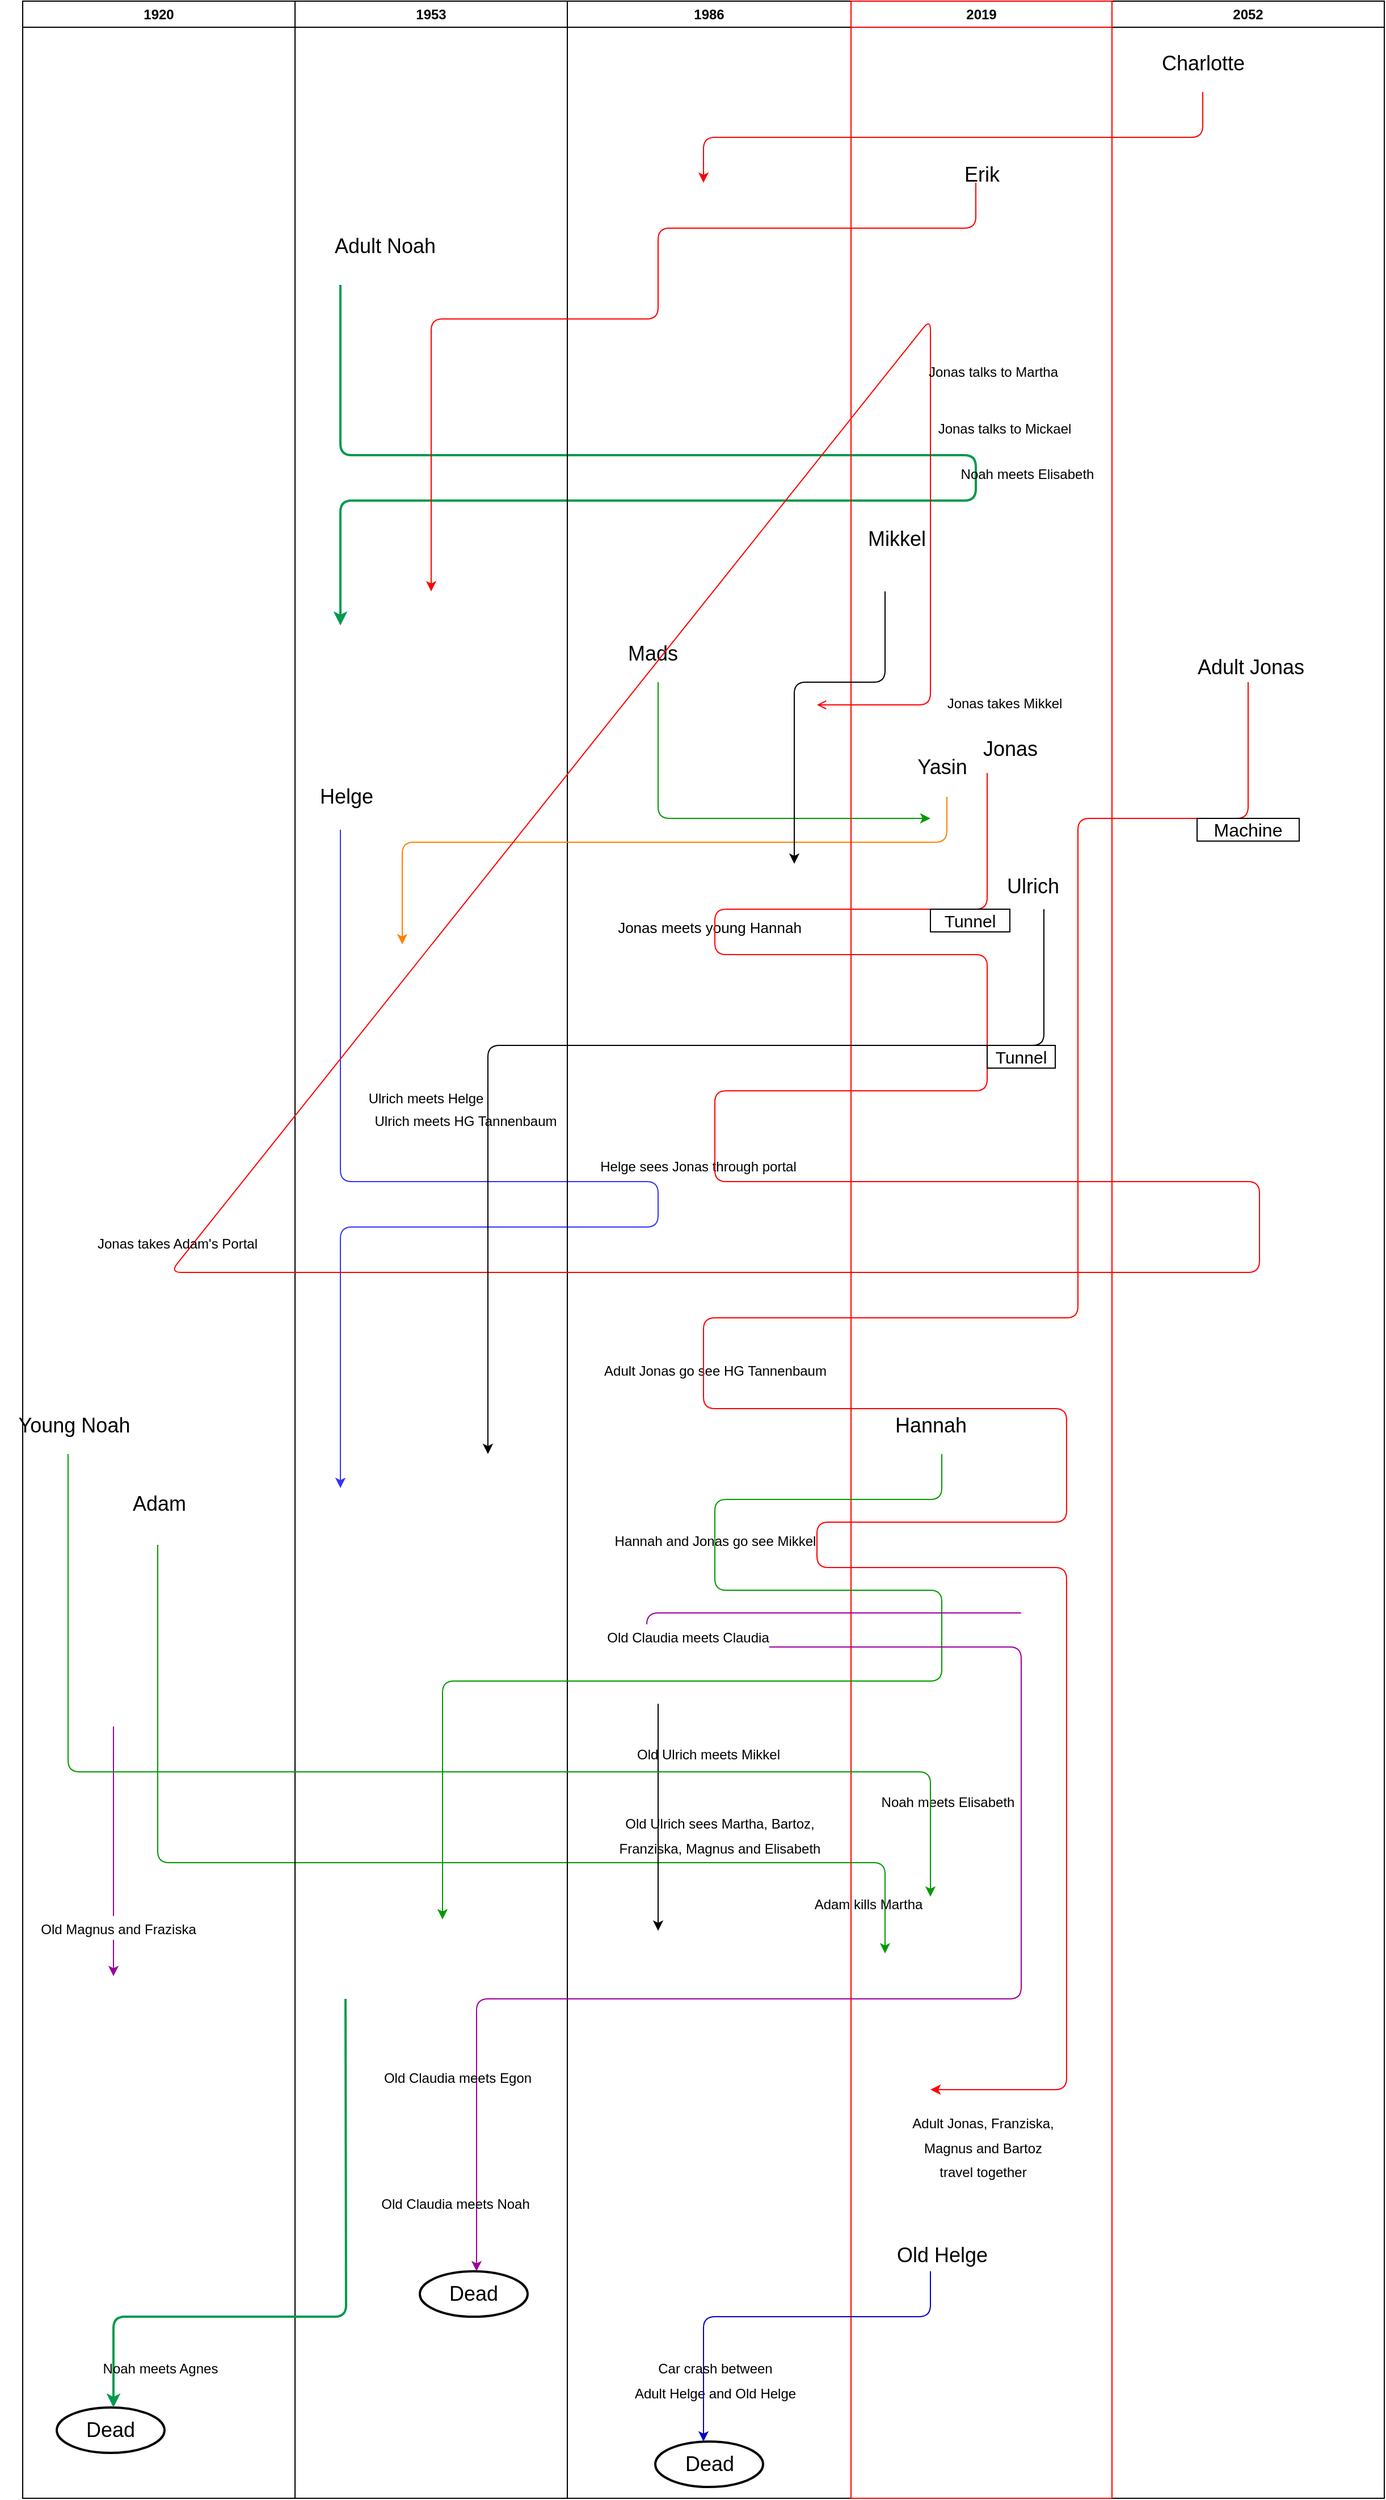 <mxfile version="12.4.3" type="github" pages="1">
  <diagram name="Page-1" id="e7e014a7-5840-1c2e-5031-d8a46d1fe8dd">
    <mxGraphModel dx="1355" dy="1579" grid="1" gridSize="10" guides="1" tooltips="1" connect="1" arrows="1" fold="1" page="1" pageScale="1" pageWidth="1169" pageHeight="826" background="#ffffff" math="0" shadow="0">
      <root>
        <mxCell id="0"/>
        <mxCell id="1" parent="0"/>
        <mxCell id="2" value="1920" style="swimlane;whiteSpace=wrap;startSize=23;" parent="1" vertex="1">
          <mxGeometry x="200" y="-600" width="240" height="2200" as="geometry"/>
        </mxCell>
        <mxCell id="4Fx-l3T1AfS1Zk8Yr6ho-14" value="" style="endArrow=classic;html=1;fontSize=18;strokeColor=#009900;rounded=1;" edge="1" parent="2">
          <mxGeometry width="50" height="50" relative="1" as="geometry">
            <mxPoint x="119" y="1360" as="sourcePoint"/>
            <mxPoint x="760" y="1720" as="targetPoint"/>
            <Array as="points">
              <mxPoint x="119" y="1640"/>
              <mxPoint x="760" y="1640"/>
            </Array>
          </mxGeometry>
        </mxCell>
        <mxCell id="4Fx-l3T1AfS1Zk8Yr6ho-15" value="Adam" style="text;html=1;align=center;verticalAlign=middle;resizable=0;points=[];;labelBackgroundColor=#ffffff;fontSize=18;" vertex="1" connectable="0" parent="4Fx-l3T1AfS1Zk8Yr6ho-14">
          <mxGeometry x="-0.85" y="3" relative="1" as="geometry">
            <mxPoint x="-2" y="-111" as="offset"/>
          </mxGeometry>
        </mxCell>
        <mxCell id="4Fx-l3T1AfS1Zk8Yr6ho-20" value="Young Noah" style="text;html=1;align=center;verticalAlign=middle;resizable=0;points=[];;autosize=1;fontSize=18;" vertex="1" parent="2">
          <mxGeometry x="-20" y="1240" width="130" height="30" as="geometry"/>
        </mxCell>
        <mxCell id="4Fx-l3T1AfS1Zk8Yr6ho-42" value="" style="endArrow=classic;html=1;strokeColor=#990099;fontSize=18;" edge="1" parent="2">
          <mxGeometry width="50" height="50" relative="1" as="geometry">
            <mxPoint x="80" y="1520" as="sourcePoint"/>
            <mxPoint x="80" y="1740" as="targetPoint"/>
          </mxGeometry>
        </mxCell>
        <mxCell id="4Fx-l3T1AfS1Zk8Yr6ho-43" value="&lt;font style=&quot;font-size: 12px&quot;&gt;Old Magnus and Fraziska&lt;/font&gt;" style="text;html=1;align=center;verticalAlign=middle;resizable=0;points=[];;labelBackgroundColor=#ffffff;fontSize=18;" vertex="1" connectable="0" parent="4Fx-l3T1AfS1Zk8Yr6ho-42">
          <mxGeometry x="0.609" y="4" relative="1" as="geometry">
            <mxPoint as="offset"/>
          </mxGeometry>
        </mxCell>
        <mxCell id="4Fx-l3T1AfS1Zk8Yr6ho-68" value="Dead" style="ellipse;whiteSpace=wrap;html=1;strokeWidth=2;fontSize=18;" vertex="1" parent="2">
          <mxGeometry x="30" y="2120" width="95" height="40" as="geometry"/>
        </mxCell>
        <mxCell id="3" value="1953" style="swimlane;whiteSpace=wrap" parent="1" vertex="1">
          <mxGeometry x="440" y="-600" width="240" height="2200" as="geometry"/>
        </mxCell>
        <mxCell id="4Fx-l3T1AfS1Zk8Yr6ho-37" value="&lt;font style=&quot;font-size: 12px&quot;&gt;Ulrich meets Helge&lt;/font&gt;" style="text;html=1;align=center;verticalAlign=middle;resizable=0;points=[];;autosize=1;fontSize=18;" vertex="1" parent="3">
          <mxGeometry x="50" y="950" width="130" height="30" as="geometry"/>
        </mxCell>
        <mxCell id="4Fx-l3T1AfS1Zk8Yr6ho-36" value="" style="endArrow=classic;html=1;strokeColor=#3333FF;fontSize=18;" edge="1" parent="3">
          <mxGeometry width="50" height="50" relative="1" as="geometry">
            <mxPoint x="40" y="730" as="sourcePoint"/>
            <mxPoint x="40" y="1310" as="targetPoint"/>
            <Array as="points">
              <mxPoint x="40" y="1040"/>
              <mxPoint x="320" y="1040"/>
              <mxPoint x="320" y="1080"/>
              <mxPoint x="40" y="1080"/>
            </Array>
          </mxGeometry>
        </mxCell>
        <mxCell id="4Fx-l3T1AfS1Zk8Yr6ho-38" value="Helge" style="text;html=1;align=center;verticalAlign=middle;resizable=0;points=[];;autosize=1;fontSize=18;" vertex="1" parent="3">
          <mxGeometry x="10" y="686" width="70" height="30" as="geometry"/>
        </mxCell>
        <mxCell id="4Fx-l3T1AfS1Zk8Yr6ho-44" value="&lt;font style=&quot;font-size: 12px&quot;&gt;Ulrich meets HG Tannenbaum&lt;/font&gt;" style="text;html=1;align=center;verticalAlign=middle;resizable=0;points=[];;autosize=1;fontSize=18;" vertex="1" parent="3">
          <mxGeometry x="50" y="970" width="200" height="30" as="geometry"/>
        </mxCell>
        <mxCell id="4Fx-l3T1AfS1Zk8Yr6ho-61" value="" style="endArrow=classic;html=1;strokeColor=#00994D;fontSize=18;strokeWidth=2;" edge="1" parent="3">
          <mxGeometry width="50" height="50" relative="1" as="geometry">
            <mxPoint x="40" y="250" as="sourcePoint"/>
            <mxPoint x="40" y="550" as="targetPoint"/>
            <Array as="points">
              <mxPoint x="40" y="400"/>
              <mxPoint x="600" y="400"/>
              <mxPoint x="600" y="440"/>
              <mxPoint x="40" y="440"/>
            </Array>
          </mxGeometry>
        </mxCell>
        <mxCell id="4Fx-l3T1AfS1Zk8Yr6ho-65" value="Dead" style="ellipse;whiteSpace=wrap;html=1;strokeWidth=2;fontSize=18;" vertex="1" parent="3">
          <mxGeometry x="110" y="2000" width="95" height="40" as="geometry"/>
        </mxCell>
        <mxCell id="4Fx-l3T1AfS1Zk8Yr6ho-67" value="" style="endArrow=classic;html=1;strokeColor=#00994D;strokeWidth=2;fontSize=18;" edge="1" parent="3">
          <mxGeometry width="50" height="50" relative="1" as="geometry">
            <mxPoint x="44.5" y="1760" as="sourcePoint"/>
            <mxPoint x="-160" y="2120" as="targetPoint"/>
            <Array as="points">
              <mxPoint x="45" y="2040"/>
              <mxPoint x="-160" y="2040"/>
            </Array>
          </mxGeometry>
        </mxCell>
        <mxCell id="4" value="1986" style="swimlane;whiteSpace=wrap" parent="1" vertex="1">
          <mxGeometry x="680" y="-600" width="250" height="2200" as="geometry"/>
        </mxCell>
        <mxCell id="4Fx-l3T1AfS1Zk8Yr6ho-9" value="&lt;p style=&quot;line-height: 70%&quot;&gt;&lt;font style=&quot;font-size: 13px ; line-height: 60%&quot;&gt;Jonas meets&lt;/font&gt;&lt;font style=&quot;font-size: 13px ; line-height: 60%&quot;&gt; young Hannah&lt;br&gt;&lt;/font&gt;&lt;/p&gt;&lt;p&gt;&lt;/p&gt;" style="text;html=1;align=center;verticalAlign=middle;resizable=0;points=[];;autosize=1;fontSize=18;" vertex="1" parent="4">
          <mxGeometry x="30" y="790" width="190" height="50" as="geometry"/>
        </mxCell>
        <mxCell id="4Fx-l3T1AfS1Zk8Yr6ho-22" value="" style="endArrow=classic;html=1;strokeColor=#009900;fontSize=18;" edge="1" parent="4">
          <mxGeometry width="50" height="50" relative="1" as="geometry">
            <mxPoint x="80" y="600" as="sourcePoint"/>
            <mxPoint x="320" y="720" as="targetPoint"/>
            <Array as="points">
              <mxPoint x="80" y="720"/>
            </Array>
          </mxGeometry>
        </mxCell>
        <mxCell id="4Fx-l3T1AfS1Zk8Yr6ho-23" value="Mads" style="text;html=1;align=center;verticalAlign=middle;resizable=0;points=[];;autosize=1;fontSize=18;" vertex="1" parent="4">
          <mxGeometry x="40" y="560" width="70" height="30" as="geometry"/>
        </mxCell>
        <mxCell id="4Fx-l3T1AfS1Zk8Yr6ho-26" value="&lt;font style=&quot;font-size: 12px&quot;&gt;Hannah and Jonas go see Mikkel&lt;br&gt;&lt;/font&gt;" style="text;html=1;align=center;verticalAlign=middle;resizable=0;points=[];;autosize=1;fontSize=18;" vertex="1" parent="4">
          <mxGeometry x="20" y="1340" width="220" height="30" as="geometry"/>
        </mxCell>
        <mxCell id="4Fx-l3T1AfS1Zk8Yr6ho-27" value="&lt;font style=&quot;font-size: 12px&quot;&gt;Adult Jonas go see HG Tannenbaum&lt;/font&gt;" style="text;html=1;align=center;verticalAlign=middle;resizable=0;points=[];;autosize=1;fontSize=18;" vertex="1" parent="4">
          <mxGeometry x="10" y="1190" width="240" height="30" as="geometry"/>
        </mxCell>
        <mxCell id="4Fx-l3T1AfS1Zk8Yr6ho-34" value="" style="endArrow=classic;html=1;strokeColor=#FF8000;fontSize=18;" edge="1" parent="4">
          <mxGeometry width="50" height="50" relative="1" as="geometry">
            <mxPoint x="334.5" y="701" as="sourcePoint"/>
            <mxPoint x="-145.5" y="831" as="targetPoint"/>
            <Array as="points">
              <mxPoint x="334.5" y="741"/>
              <mxPoint x="-145.5" y="741"/>
            </Array>
          </mxGeometry>
        </mxCell>
        <mxCell id="4Fx-l3T1AfS1Zk8Yr6ho-39" value="&lt;font style=&quot;font-size: 12px&quot;&gt;Helge sees Jonas through portal&lt;/font&gt;" style="text;html=1;align=center;verticalAlign=middle;resizable=0;points=[];;autosize=1;fontSize=18;" vertex="1" parent="4">
          <mxGeometry x="10" y="1010" width="210" height="30" as="geometry"/>
        </mxCell>
        <mxCell id="4Fx-l3T1AfS1Zk8Yr6ho-46" value="" style="endArrow=classic;html=1;strokeColor=#000000;fontSize=18;" edge="1" parent="4">
          <mxGeometry width="50" height="50" relative="1" as="geometry">
            <mxPoint x="80" y="1500" as="sourcePoint"/>
            <mxPoint x="80" y="1700" as="targetPoint"/>
          </mxGeometry>
        </mxCell>
        <mxCell id="4Fx-l3T1AfS1Zk8Yr6ho-60" value="&lt;font style=&quot;font-size: 12px&quot;&gt;Car crash between&lt;br&gt;Adult Helge and Old Helge&lt;/font&gt;" style="text;html=1;align=center;verticalAlign=middle;resizable=0;points=[];;autosize=1;fontSize=18;" vertex="1" parent="4">
          <mxGeometry x="40" y="2070" width="180" height="50" as="geometry"/>
        </mxCell>
        <mxCell id="4Fx-l3T1AfS1Zk8Yr6ho-64" value="Dead" style="ellipse;whiteSpace=wrap;html=1;strokeWidth=2;fontSize=18;" vertex="1" parent="4">
          <mxGeometry x="77.5" y="2150" width="95" height="40" as="geometry"/>
        </mxCell>
        <mxCell id="G8Sm1e-z4Jg3wYjVNRuD-47" value="2052" style="swimlane;whiteSpace=wrap" parent="1" vertex="1">
          <mxGeometry x="1160" y="-600" width="240" height="2200" as="geometry"/>
        </mxCell>
        <mxCell id="4Fx-l3T1AfS1Zk8Yr6ho-24" value="" style="endArrow=classic;html=1;strokeColor=#FF0000;fontSize=18;" edge="1" parent="G8Sm1e-z4Jg3wYjVNRuD-47">
          <mxGeometry width="50" height="50" relative="1" as="geometry">
            <mxPoint x="120" y="600" as="sourcePoint"/>
            <mxPoint x="-160" y="1840" as="targetPoint"/>
            <Array as="points">
              <mxPoint x="120" y="720"/>
              <mxPoint x="-30" y="720"/>
              <mxPoint x="-30" y="1160"/>
              <mxPoint x="-360" y="1160"/>
              <mxPoint x="-360" y="1240"/>
              <mxPoint x="-40" y="1240"/>
              <mxPoint x="-40" y="1340"/>
              <mxPoint x="-260" y="1340"/>
              <mxPoint x="-260" y="1380"/>
              <mxPoint x="-40" y="1380"/>
              <mxPoint x="-40" y="1840"/>
            </Array>
          </mxGeometry>
        </mxCell>
        <mxCell id="4Fx-l3T1AfS1Zk8Yr6ho-28" value="&lt;font style=&quot;font-size: 12px&quot;&gt;Adult Jonas, Franziska,&lt;br&gt;Magnus and Bartoz &lt;br&gt;travel together&lt;/font&gt;" style="text;html=1;align=center;verticalAlign=middle;resizable=0;points=[];;labelBackgroundColor=#ffffff;fontSize=18;" vertex="1" connectable="0" parent="4Fx-l3T1AfS1Zk8Yr6ho-24">
          <mxGeometry x="0.975" y="2" relative="1" as="geometry">
            <mxPoint x="13" y="48" as="offset"/>
          </mxGeometry>
        </mxCell>
        <mxCell id="4Fx-l3T1AfS1Zk8Yr6ho-29" value="" style="endArrow=classic;html=1;strokeColor=#FF0000;fontSize=18;" edge="1" parent="G8Sm1e-z4Jg3wYjVNRuD-47">
          <mxGeometry width="50" height="50" relative="1" as="geometry">
            <mxPoint x="80" y="80" as="sourcePoint"/>
            <mxPoint x="-360" y="160" as="targetPoint"/>
            <Array as="points">
              <mxPoint x="80" y="120"/>
              <mxPoint x="-360" y="120"/>
            </Array>
          </mxGeometry>
        </mxCell>
        <mxCell id="4Fx-l3T1AfS1Zk8Yr6ho-30" value="Charlotte" style="text;html=1;align=center;verticalAlign=middle;resizable=0;points=[];;autosize=1;fontSize=18;" vertex="1" parent="G8Sm1e-z4Jg3wYjVNRuD-47">
          <mxGeometry x="30" y="40" width="100" height="30" as="geometry"/>
        </mxCell>
        <mxCell id="4Fx-l3T1AfS1Zk8Yr6ho-56" value="&lt;font style=&quot;font-size: 16px&quot;&gt;Machine&lt;/font&gt;" style="rounded=0;whiteSpace=wrap;html=1;fontSize=18;" vertex="1" parent="G8Sm1e-z4Jg3wYjVNRuD-47">
          <mxGeometry x="75" y="720" width="90" height="20" as="geometry"/>
        </mxCell>
        <mxCell id="G8Sm1e-z4Jg3wYjVNRuD-41" value="2019" style="swimlane;whiteSpace=wrap;strokeColor=#FF0000;" parent="1" vertex="1">
          <mxGeometry x="930" y="-600" width="230" height="2200" as="geometry"/>
        </mxCell>
        <mxCell id="G8Sm1e-z4Jg3wYjVNRuD-43" value="" style="elbow=vertical;strokeColor=#FF0000;endArrow=open;endFill=1;rounded=1;" parent="G8Sm1e-z4Jg3wYjVNRuD-41" edge="1">
          <mxGeometry width="100" height="100" relative="1" as="geometry">
            <mxPoint x="120" y="680" as="sourcePoint"/>
            <mxPoint x="-30" y="620" as="targetPoint"/>
            <Array as="points">
              <mxPoint x="120" y="800"/>
              <mxPoint x="-120" y="800"/>
              <mxPoint x="-120" y="840"/>
              <mxPoint x="120" y="840"/>
              <mxPoint x="120" y="960"/>
              <mxPoint x="-120" y="960"/>
              <mxPoint x="-120" y="1040"/>
              <mxPoint x="360" y="1040"/>
              <mxPoint x="360" y="1120"/>
              <mxPoint x="-600" y="1120"/>
              <mxPoint x="70" y="280"/>
              <mxPoint x="70" y="620"/>
            </Array>
          </mxGeometry>
        </mxCell>
        <mxCell id="G8Sm1e-z4Jg3wYjVNRuD-52" value="Jonas&lt;br style=&quot;font-size: 18px;&quot;&gt;" style="text;html=1;align=center;verticalAlign=middle;resizable=0;points=[];;labelBackgroundColor=#ffffff;fontSize=18;" parent="G8Sm1e-z4Jg3wYjVNRuD-43" vertex="1" connectable="0">
          <mxGeometry x="0.938" y="3" relative="1" as="geometry">
            <mxPoint x="67.0" y="66.48" as="offset"/>
          </mxGeometry>
        </mxCell>
        <mxCell id="4Fx-l3T1AfS1Zk8Yr6ho-13" value="&lt;font style=&quot;font-size: 12px&quot;&gt;Jonas talks to Mickael&lt;/font&gt;" style="text;html=1;align=center;verticalAlign=middle;resizable=0;points=[];;autosize=1;fontSize=18;" vertex="1" parent="G8Sm1e-z4Jg3wYjVNRuD-41">
          <mxGeometry x="60" y="360" width="150" height="30" as="geometry"/>
        </mxCell>
        <mxCell id="4Fx-l3T1AfS1Zk8Yr6ho-12" value="&lt;font style=&quot;font-size: 12px&quot;&gt;Jonas talks to Martha&lt;/font&gt;" style="text;html=1;align=center;verticalAlign=middle;resizable=0;points=[];;autosize=1;fontSize=18;" vertex="1" parent="G8Sm1e-z4Jg3wYjVNRuD-41">
          <mxGeometry x="50" y="310" width="150" height="30" as="geometry"/>
        </mxCell>
        <mxCell id="4Fx-l3T1AfS1Zk8Yr6ho-17" value="" style="endArrow=classic;html=1;strokeColor=#009900;fontSize=18;" edge="1" parent="G8Sm1e-z4Jg3wYjVNRuD-41">
          <mxGeometry width="50" height="50" relative="1" as="geometry">
            <mxPoint x="80" y="1280" as="sourcePoint"/>
            <mxPoint x="-360" y="1690" as="targetPoint"/>
            <Array as="points">
              <mxPoint x="80" y="1320"/>
              <mxPoint x="-120" y="1320"/>
              <mxPoint x="-120" y="1400"/>
              <mxPoint x="80" y="1400"/>
              <mxPoint x="80" y="1480"/>
              <mxPoint x="-360" y="1480"/>
            </Array>
          </mxGeometry>
        </mxCell>
        <mxCell id="4Fx-l3T1AfS1Zk8Yr6ho-18" value="Hannah" style="text;html=1;align=center;verticalAlign=middle;resizable=0;points=[];;labelBackgroundColor=#ffffff;fontSize=18;" vertex="1" connectable="0" parent="4Fx-l3T1AfS1Zk8Yr6ho-17">
          <mxGeometry x="-0.867" y="1" relative="1" as="geometry">
            <mxPoint x="33" y="-66" as="offset"/>
          </mxGeometry>
        </mxCell>
        <mxCell id="4Fx-l3T1AfS1Zk8Yr6ho-21" value="&lt;font style=&quot;font-size: 12px&quot;&gt;Noah meets Elisabeth&lt;/font&gt;" style="text;html=1;align=center;verticalAlign=middle;resizable=0;points=[];;autosize=1;fontSize=18;" vertex="1" parent="G8Sm1e-z4Jg3wYjVNRuD-41">
          <mxGeometry x="10" y="1570" width="150" height="30" as="geometry"/>
        </mxCell>
        <mxCell id="4Fx-l3T1AfS1Zk8Yr6ho-4" value="" style="endArrow=classic;html=1;" edge="1" parent="G8Sm1e-z4Jg3wYjVNRuD-41">
          <mxGeometry width="50" height="50" relative="1" as="geometry">
            <mxPoint x="170" y="800" as="sourcePoint"/>
            <mxPoint x="-320" y="1280" as="targetPoint"/>
            <Array as="points">
              <mxPoint x="170" y="920"/>
              <mxPoint x="-320" y="920"/>
            </Array>
          </mxGeometry>
        </mxCell>
        <mxCell id="4Fx-l3T1AfS1Zk8Yr6ho-5" value="&lt;font style=&quot;font-size: 18px&quot;&gt;Ulrich&lt;/font&gt;" style="text;html=1;align=center;verticalAlign=middle;resizable=0;points=[];;labelBackgroundColor=#ffffff;" vertex="1" connectable="0" parent="4Fx-l3T1AfS1Zk8Yr6ho-4">
          <mxGeometry x="0.071" y="-2" relative="1" as="geometry">
            <mxPoint x="389" y="-138" as="offset"/>
          </mxGeometry>
        </mxCell>
        <mxCell id="4Fx-l3T1AfS1Zk8Yr6ho-33" value="Erik" style="text;html=1;align=center;verticalAlign=middle;resizable=0;points=[];;autosize=1;fontSize=18;" vertex="1" parent="G8Sm1e-z4Jg3wYjVNRuD-41">
          <mxGeometry x="90" y="138" width="50" height="30" as="geometry"/>
        </mxCell>
        <mxCell id="4Fx-l3T1AfS1Zk8Yr6ho-40" value="" style="endArrow=classic;html=1;strokeColor=#990099;fontSize=18;" edge="1" parent="G8Sm1e-z4Jg3wYjVNRuD-41">
          <mxGeometry width="50" height="50" relative="1" as="geometry">
            <mxPoint x="150" y="1420" as="sourcePoint"/>
            <mxPoint x="-330" y="2000" as="targetPoint"/>
            <Array as="points">
              <mxPoint x="-180" y="1420"/>
              <mxPoint x="-180" y="1450"/>
              <mxPoint x="150" y="1450"/>
              <mxPoint x="150" y="1760"/>
              <mxPoint x="-330" y="1760"/>
            </Array>
          </mxGeometry>
        </mxCell>
        <mxCell id="4Fx-l3T1AfS1Zk8Yr6ho-57" value="&lt;font style=&quot;font-size: 12px&quot;&gt;Old Claudia meets Claudia&lt;/font&gt;" style="text;html=1;align=center;verticalAlign=middle;resizable=0;points=[];;labelBackgroundColor=#ffffff;fontSize=18;" vertex="1" connectable="0" parent="4Fx-l3T1AfS1Zk8Yr6ho-40">
          <mxGeometry x="-0.585" y="36" relative="1" as="geometry">
            <mxPoint y="-7" as="offset"/>
          </mxGeometry>
        </mxCell>
        <mxCell id="4Fx-l3T1AfS1Zk8Yr6ho-49" value="&lt;font style=&quot;font-size: 15px&quot;&gt;Tunnel&lt;/font&gt;" style="rounded=0;whiteSpace=wrap;html=1;fontSize=18;" vertex="1" parent="G8Sm1e-z4Jg3wYjVNRuD-41">
          <mxGeometry x="70" y="800" width="70" height="20" as="geometry"/>
        </mxCell>
        <mxCell id="4Fx-l3T1AfS1Zk8Yr6ho-50" value="&lt;font style=&quot;font-size: 15px&quot;&gt;Tunnel&lt;/font&gt;" style="rounded=0;whiteSpace=wrap;html=1;fontSize=18;" vertex="1" parent="G8Sm1e-z4Jg3wYjVNRuD-41">
          <mxGeometry x="120" y="920" width="60" height="20" as="geometry"/>
        </mxCell>
        <mxCell id="4Fx-l3T1AfS1Zk8Yr6ho-35" value="Yasin" style="text;html=1;align=center;verticalAlign=middle;resizable=0;points=[];;autosize=1;fontSize=18;" vertex="1" parent="G8Sm1e-z4Jg3wYjVNRuD-41">
          <mxGeometry x="50" y="660" width="60" height="30" as="geometry"/>
        </mxCell>
        <mxCell id="4Fx-l3T1AfS1Zk8Yr6ho-55" value="&lt;font style=&quot;font-size: 12px&quot;&gt;Jonas takes Mikkel&lt;/font&gt;" style="text;html=1;align=center;verticalAlign=middle;resizable=0;points=[];;autosize=1;fontSize=18;" vertex="1" parent="G8Sm1e-z4Jg3wYjVNRuD-41">
          <mxGeometry x="70" y="602" width="130" height="30" as="geometry"/>
        </mxCell>
        <mxCell id="4Fx-l3T1AfS1Zk8Yr6ho-58" value="" style="endArrow=classic;html=1;strokeColor=#0000CC;fontSize=18;" edge="1" parent="G8Sm1e-z4Jg3wYjVNRuD-41">
          <mxGeometry width="50" height="50" relative="1" as="geometry">
            <mxPoint x="70" y="2000" as="sourcePoint"/>
            <mxPoint x="-130" y="2150" as="targetPoint"/>
            <Array as="points">
              <mxPoint x="70" y="2040"/>
              <mxPoint x="-130" y="2040"/>
            </Array>
          </mxGeometry>
        </mxCell>
        <mxCell id="4Fx-l3T1AfS1Zk8Yr6ho-63" value="&lt;font style=&quot;font-size: 12px&quot;&gt;Noah meets Elisabeth&lt;/font&gt;" style="text;html=1;align=center;verticalAlign=middle;resizable=0;points=[];;autosize=1;fontSize=18;" vertex="1" parent="G8Sm1e-z4Jg3wYjVNRuD-41">
          <mxGeometry x="80" y="400" width="150" height="30" as="geometry"/>
        </mxCell>
        <mxCell id="4Fx-l3T1AfS1Zk8Yr6ho-6" value="" style="endArrow=classic;html=1;" edge="1" parent="1">
          <mxGeometry width="50" height="50" relative="1" as="geometry">
            <mxPoint x="960" y="-80" as="sourcePoint"/>
            <mxPoint x="880" y="160" as="targetPoint"/>
            <Array as="points">
              <mxPoint x="960"/>
              <mxPoint x="880"/>
            </Array>
          </mxGeometry>
        </mxCell>
        <mxCell id="4Fx-l3T1AfS1Zk8Yr6ho-7" value="Mikkel" style="text;html=1;align=center;verticalAlign=middle;resizable=0;points=[];;labelBackgroundColor=#ffffff;fontSize=18;" vertex="1" connectable="0" parent="4Fx-l3T1AfS1Zk8Yr6ho-6">
          <mxGeometry x="0.333" y="1" relative="1" as="geometry">
            <mxPoint x="89" y="-180" as="offset"/>
          </mxGeometry>
        </mxCell>
        <mxCell id="4Fx-l3T1AfS1Zk8Yr6ho-19" value="" style="endArrow=classic;html=1;strokeColor=#009900;fontSize=18;" edge="1" parent="1">
          <mxGeometry width="50" height="50" relative="1" as="geometry">
            <mxPoint x="240" y="680" as="sourcePoint"/>
            <mxPoint x="1000" y="1070" as="targetPoint"/>
            <Array as="points">
              <mxPoint x="240" y="960"/>
              <mxPoint x="1000" y="960"/>
            </Array>
          </mxGeometry>
        </mxCell>
        <mxCell id="4Fx-l3T1AfS1Zk8Yr6ho-16" value="&lt;font style=&quot;font-size: 12px&quot;&gt;Adam kills Martha&lt;br&gt;&lt;/font&gt;" style="text;html=1;align=center;verticalAlign=middle;resizable=0;points=[];;autosize=1;fontSize=18;" vertex="1" parent="1">
          <mxGeometry x="880" y="1060" width="130" height="30" as="geometry"/>
        </mxCell>
        <mxCell id="4Fx-l3T1AfS1Zk8Yr6ho-25" value="Adult Jonas" style="text;html=1;align=center;verticalAlign=middle;resizable=0;points=[];;autosize=1;fontSize=18;" vertex="1" parent="1">
          <mxGeometry x="1222" y="-28" width="120" height="30" as="geometry"/>
        </mxCell>
        <mxCell id="4Fx-l3T1AfS1Zk8Yr6ho-32" value="" style="endArrow=classic;html=1;strokeColor=#FF0000;fontSize=18;" edge="1" parent="1">
          <mxGeometry width="50" height="50" relative="1" as="geometry">
            <mxPoint x="1040" y="-440" as="sourcePoint"/>
            <mxPoint x="560" y="-80" as="targetPoint"/>
            <Array as="points">
              <mxPoint x="1040" y="-400"/>
              <mxPoint x="760" y="-400"/>
              <mxPoint x="760" y="-320"/>
              <mxPoint x="560" y="-320"/>
            </Array>
          </mxGeometry>
        </mxCell>
        <mxCell id="4Fx-l3T1AfS1Zk8Yr6ho-41" value="&lt;font style=&quot;font-size: 12px&quot;&gt;Old Claudia meets Egon&lt;/font&gt;" style="text;html=1;align=center;verticalAlign=middle;resizable=0;points=[];;autosize=1;fontSize=18;" vertex="1" parent="1">
          <mxGeometry x="503" y="1213" width="160" height="30" as="geometry"/>
        </mxCell>
        <mxCell id="4Fx-l3T1AfS1Zk8Yr6ho-45" value="&lt;font style=&quot;font-size: 12px&quot;&gt;Jonas takes Adam&#39;s Portal&lt;/font&gt;" style="text;html=1;align=center;verticalAlign=middle;resizable=0;points=[];;autosize=1;fontSize=18;" vertex="1" parent="1">
          <mxGeometry x="251" y="478" width="170" height="30" as="geometry"/>
        </mxCell>
        <mxCell id="4Fx-l3T1AfS1Zk8Yr6ho-47" value="&lt;font style=&quot;font-size: 12px&quot;&gt;Old Ulrich meets Mikkel&lt;/font&gt;" style="text;html=1;align=center;verticalAlign=middle;resizable=0;points=[];;autosize=1;fontSize=18;" vertex="1" parent="1">
          <mxGeometry x="719" y="928" width="170" height="30" as="geometry"/>
        </mxCell>
        <mxCell id="4Fx-l3T1AfS1Zk8Yr6ho-48" value="&lt;font style=&quot;font-size: 12px&quot;&gt;Old Ulrich sees Martha, Bartoz,&lt;br&gt;Franziska, Magnus and Elisabeth&lt;/font&gt;" style="text;html=1;align=center;verticalAlign=middle;resizable=0;points=[];;autosize=1;fontSize=18;" vertex="1" parent="1">
          <mxGeometry x="704" y="990" width="220" height="50" as="geometry"/>
        </mxCell>
        <mxCell id="4Fx-l3T1AfS1Zk8Yr6ho-59" value="Old Helge" style="text;html=1;align=center;verticalAlign=middle;resizable=0;points=[];;autosize=1;fontSize=18;" vertex="1" parent="1">
          <mxGeometry x="955" y="1371" width="110" height="30" as="geometry"/>
        </mxCell>
        <mxCell id="4Fx-l3T1AfS1Zk8Yr6ho-62" value="Adult Noah" style="text;html=1;align=center;verticalAlign=middle;resizable=0;points=[];;autosize=1;fontSize=18;" vertex="1" parent="1">
          <mxGeometry x="459" y="-399" width="120" height="30" as="geometry"/>
        </mxCell>
        <mxCell id="4Fx-l3T1AfS1Zk8Yr6ho-66" value="&lt;font style=&quot;font-size: 12px&quot;&gt;Old Claudia meets Noah&lt;/font&gt;" style="text;html=1;align=center;verticalAlign=middle;resizable=0;points=[];;autosize=1;fontSize=18;" vertex="1" parent="1">
          <mxGeometry x="496" y="1324" width="170" height="30" as="geometry"/>
        </mxCell>
        <mxCell id="4Fx-l3T1AfS1Zk8Yr6ho-69" value="&lt;font style=&quot;font-size: 12px&quot;&gt;Noah meets Agnes&lt;/font&gt;" style="text;html=1;align=center;verticalAlign=middle;resizable=0;points=[];;autosize=1;fontSize=18;" vertex="1" parent="1">
          <mxGeometry x="256" y="1469" width="130" height="30" as="geometry"/>
        </mxCell>
      </root>
    </mxGraphModel>
  </diagram>
</mxfile>
